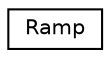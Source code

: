 digraph "Graphical Class Hierarchy"
{
 // LATEX_PDF_SIZE
  edge [fontname="Helvetica",fontsize="10",labelfontname="Helvetica",labelfontsize="10"];
  node [fontname="Helvetica",fontsize="10",shape=record];
  rankdir="LR";
  Node0 [label="Ramp",height=0.2,width=0.4,color="black", fillcolor="white", style="filled",URL="$struct_ramp.html",tooltip="Struct that holds information about driving up/down the ramp."];
}

